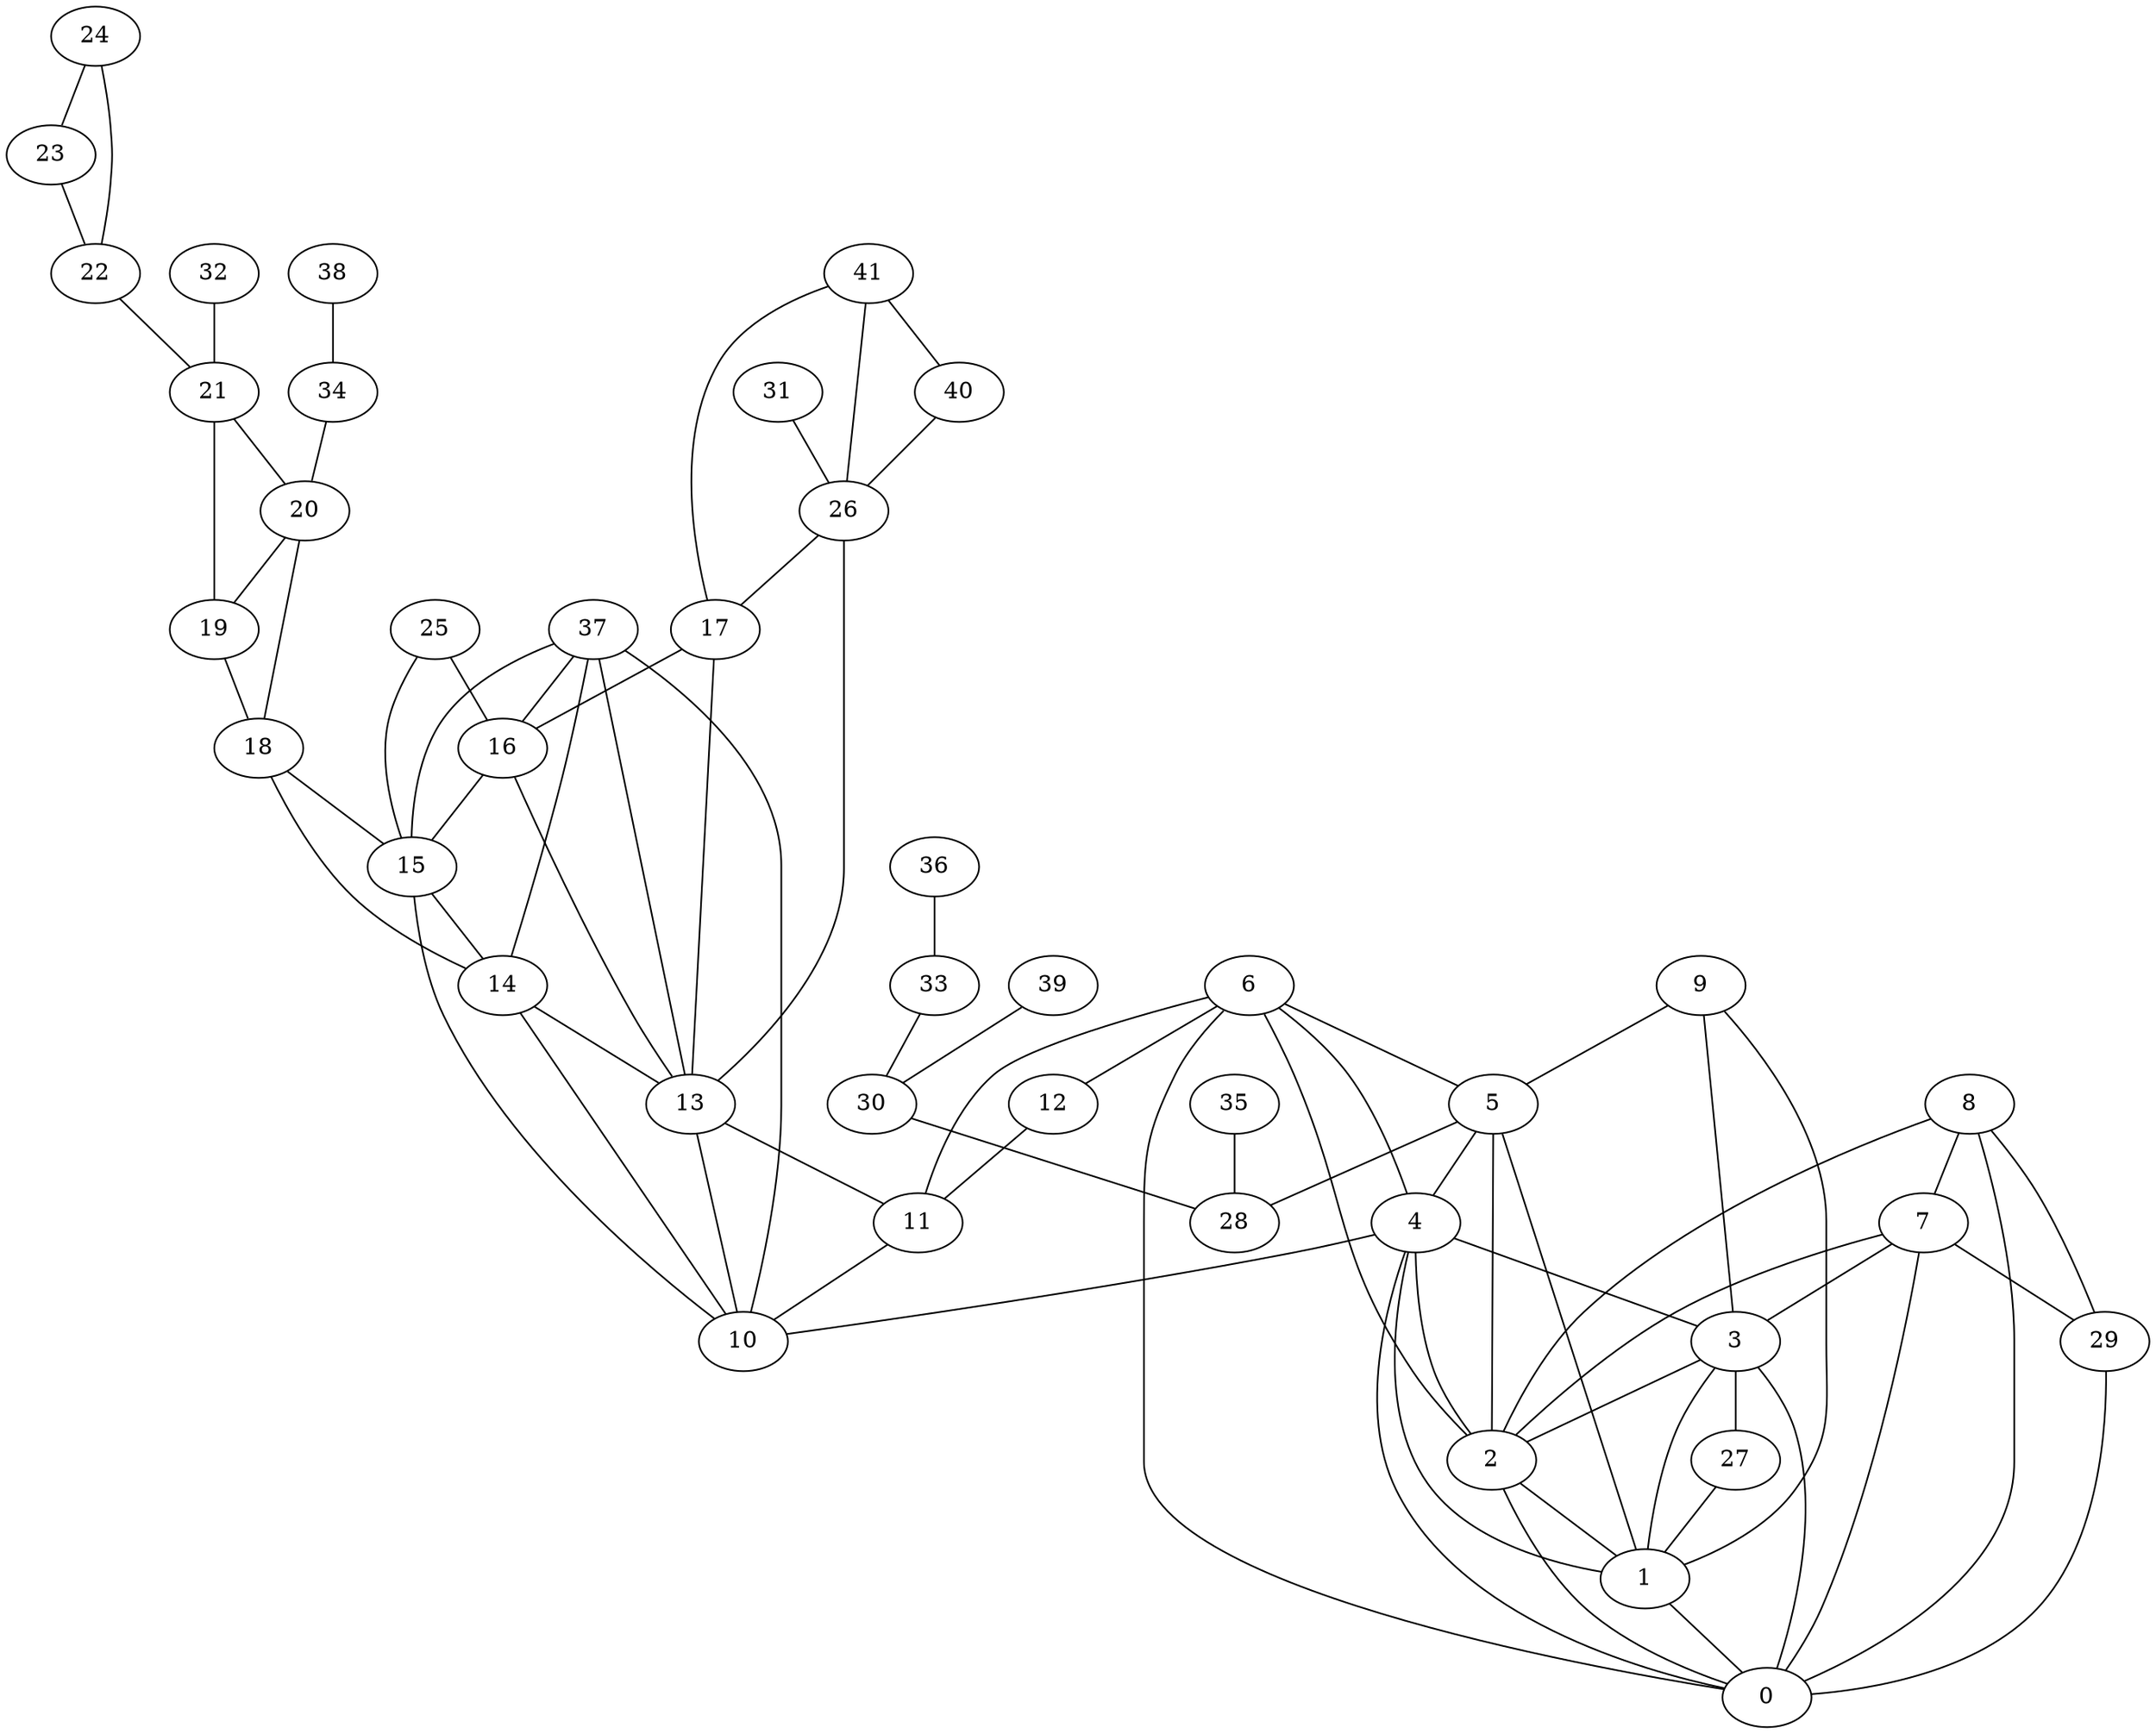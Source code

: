 graph TopologySampledistroFF0{	"34" -- "20" [] 
	"24" -- "23" [] 
	"24" -- "22" [] 
	"7" -- "0" [] 
	"7" -- "2" [] 
	"7" -- "3" [] 
	"18" -- "14" [] 
	"18" -- "15" [] 
	"9" -- "1" [] 
	"9" -- "3" [] 
	"39" -- "30" [] 
	"9" -- "5" [] 
	"26" -- "13" [] 
	"30" -- "28" [] 
	"5" -- "4" [] 
	"5" -- "1" [] 
	"5" -- "2" [] 
	"36" -- "33" [] 
	"3" -- "0" [] 
	"3" -- "2" [] 
	"3" -- "1" [] 
	"20" -- "19" [] 
	"20" -- "18" [] 
	"17" -- "16" [] 
	"17" -- "13" [] 
	"4" -- "10" [] 
	"2" -- "0" [] 
	"2" -- "1" [] 
	"7" -- "29" [] 
	"13" -- "11" [] 
	"31" -- "26" [] 
	"13" -- "10" [] 
	"22" -- "21" [] 
	"21" -- "20" [] 
	"6" -- "12" [] 
	"6" -- "11" [] 
	"21" -- "19" [] 
	"16" -- "13" [] 
	"16" -- "15" [] 
	"14" -- "13" [] 
	"14" -- "10" [] 
	"8" -- "29" [] 
	"8" -- "7" [] 
	"8" -- "0" [] 
	"8" -- "2" [] 
	"40" -- "26" [] 
	"25" -- "16" [] 
	"25" -- "15" [] 
	"33" -- "30" [] 
	"23" -- "22" [] 
	"29" -- "0" [] 
	"12" -- "11" [] 
	"41" -- "17" [] 
	"4" -- "2" [] 
	"27" -- "1" [] 
	"4" -- "3" [] 
	"4" -- "0" [] 
	"1" -- "0" [] 
	"38" -- "34" [] 
	"4" -- "1" [] 
	"3" -- "27" [] 
	"6" -- "2" [] 
	"6" -- "5" [] 
	"6" -- "4" [] 
	"6" -- "0" [] 
	"41" -- "26" [] 
	"37" -- "13" [] 
	"37" -- "14" [] 
	"37" -- "10" [] 
	"5" -- "28" [] 
	"19" -- "18" [] 
	"32" -- "21" [] 
	"15" -- "14" [] 
	"35" -- "28" [] 
	"15" -- "10" [] 
	"26" -- "17" [] 
	"37" -- "16" [] 
	"37" -- "15" [] 
	"11" -- "10" [] 
	"41" -- "40" [] 
}
